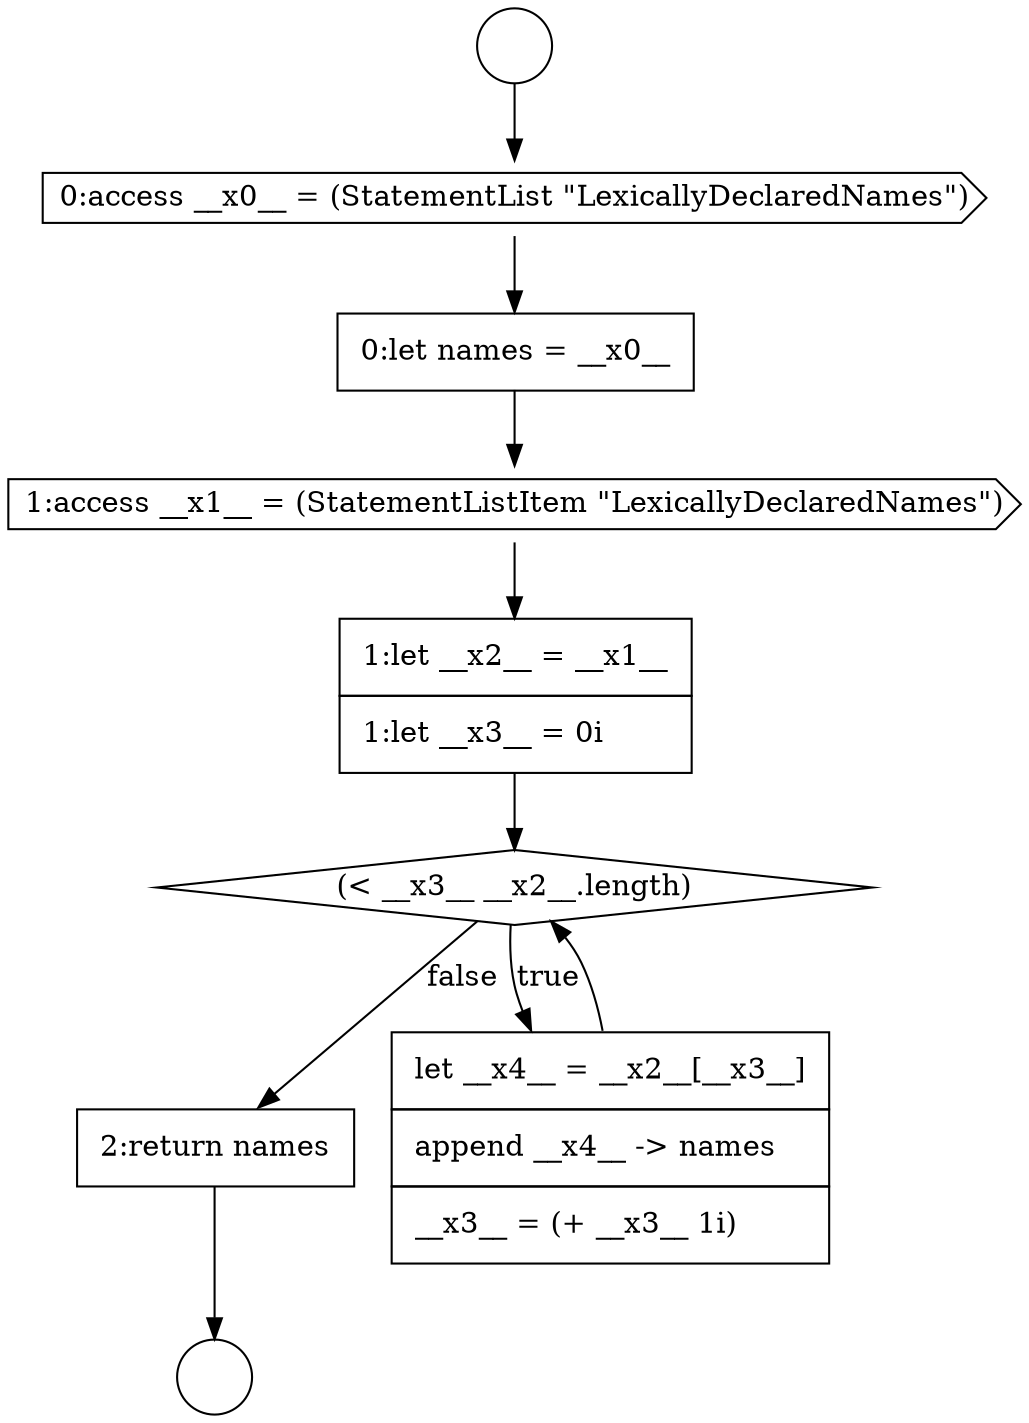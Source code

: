 digraph {
  node5352 [shape=none, margin=0, label=<<font color="black">
    <table border="0" cellborder="1" cellspacing="0" cellpadding="10">
      <tr><td align="left">0:let names = __x0__</td></tr>
    </table>
  </font>> color="black" fillcolor="white" style=filled]
  node5355 [shape=diamond, label=<<font color="black">(&lt; __x3__ __x2__.length)</font>> color="black" fillcolor="white" style=filled]
  node5353 [shape=cds, label=<<font color="black">1:access __x1__ = (StatementListItem &quot;LexicallyDeclaredNames&quot;)</font>> color="black" fillcolor="white" style=filled]
  node5349 [shape=circle label=" " color="black" fillcolor="white" style=filled]
  node5350 [shape=circle label=" " color="black" fillcolor="white" style=filled]
  node5351 [shape=cds, label=<<font color="black">0:access __x0__ = (StatementList &quot;LexicallyDeclaredNames&quot;)</font>> color="black" fillcolor="white" style=filled]
  node5354 [shape=none, margin=0, label=<<font color="black">
    <table border="0" cellborder="1" cellspacing="0" cellpadding="10">
      <tr><td align="left">1:let __x2__ = __x1__</td></tr>
      <tr><td align="left">1:let __x3__ = 0i</td></tr>
    </table>
  </font>> color="black" fillcolor="white" style=filled]
  node5357 [shape=none, margin=0, label=<<font color="black">
    <table border="0" cellborder="1" cellspacing="0" cellpadding="10">
      <tr><td align="left">2:return names</td></tr>
    </table>
  </font>> color="black" fillcolor="white" style=filled]
  node5356 [shape=none, margin=0, label=<<font color="black">
    <table border="0" cellborder="1" cellspacing="0" cellpadding="10">
      <tr><td align="left">let __x4__ = __x2__[__x3__]</td></tr>
      <tr><td align="left">append __x4__ -&gt; names</td></tr>
      <tr><td align="left">__x3__ = (+ __x3__ 1i)</td></tr>
    </table>
  </font>> color="black" fillcolor="white" style=filled]
  node5354 -> node5355 [ color="black"]
  node5353 -> node5354 [ color="black"]
  node5352 -> node5353 [ color="black"]
  node5357 -> node5350 [ color="black"]
  node5351 -> node5352 [ color="black"]
  node5355 -> node5356 [label=<<font color="black">true</font>> color="black"]
  node5355 -> node5357 [label=<<font color="black">false</font>> color="black"]
  node5356 -> node5355 [ color="black"]
  node5349 -> node5351 [ color="black"]
}
